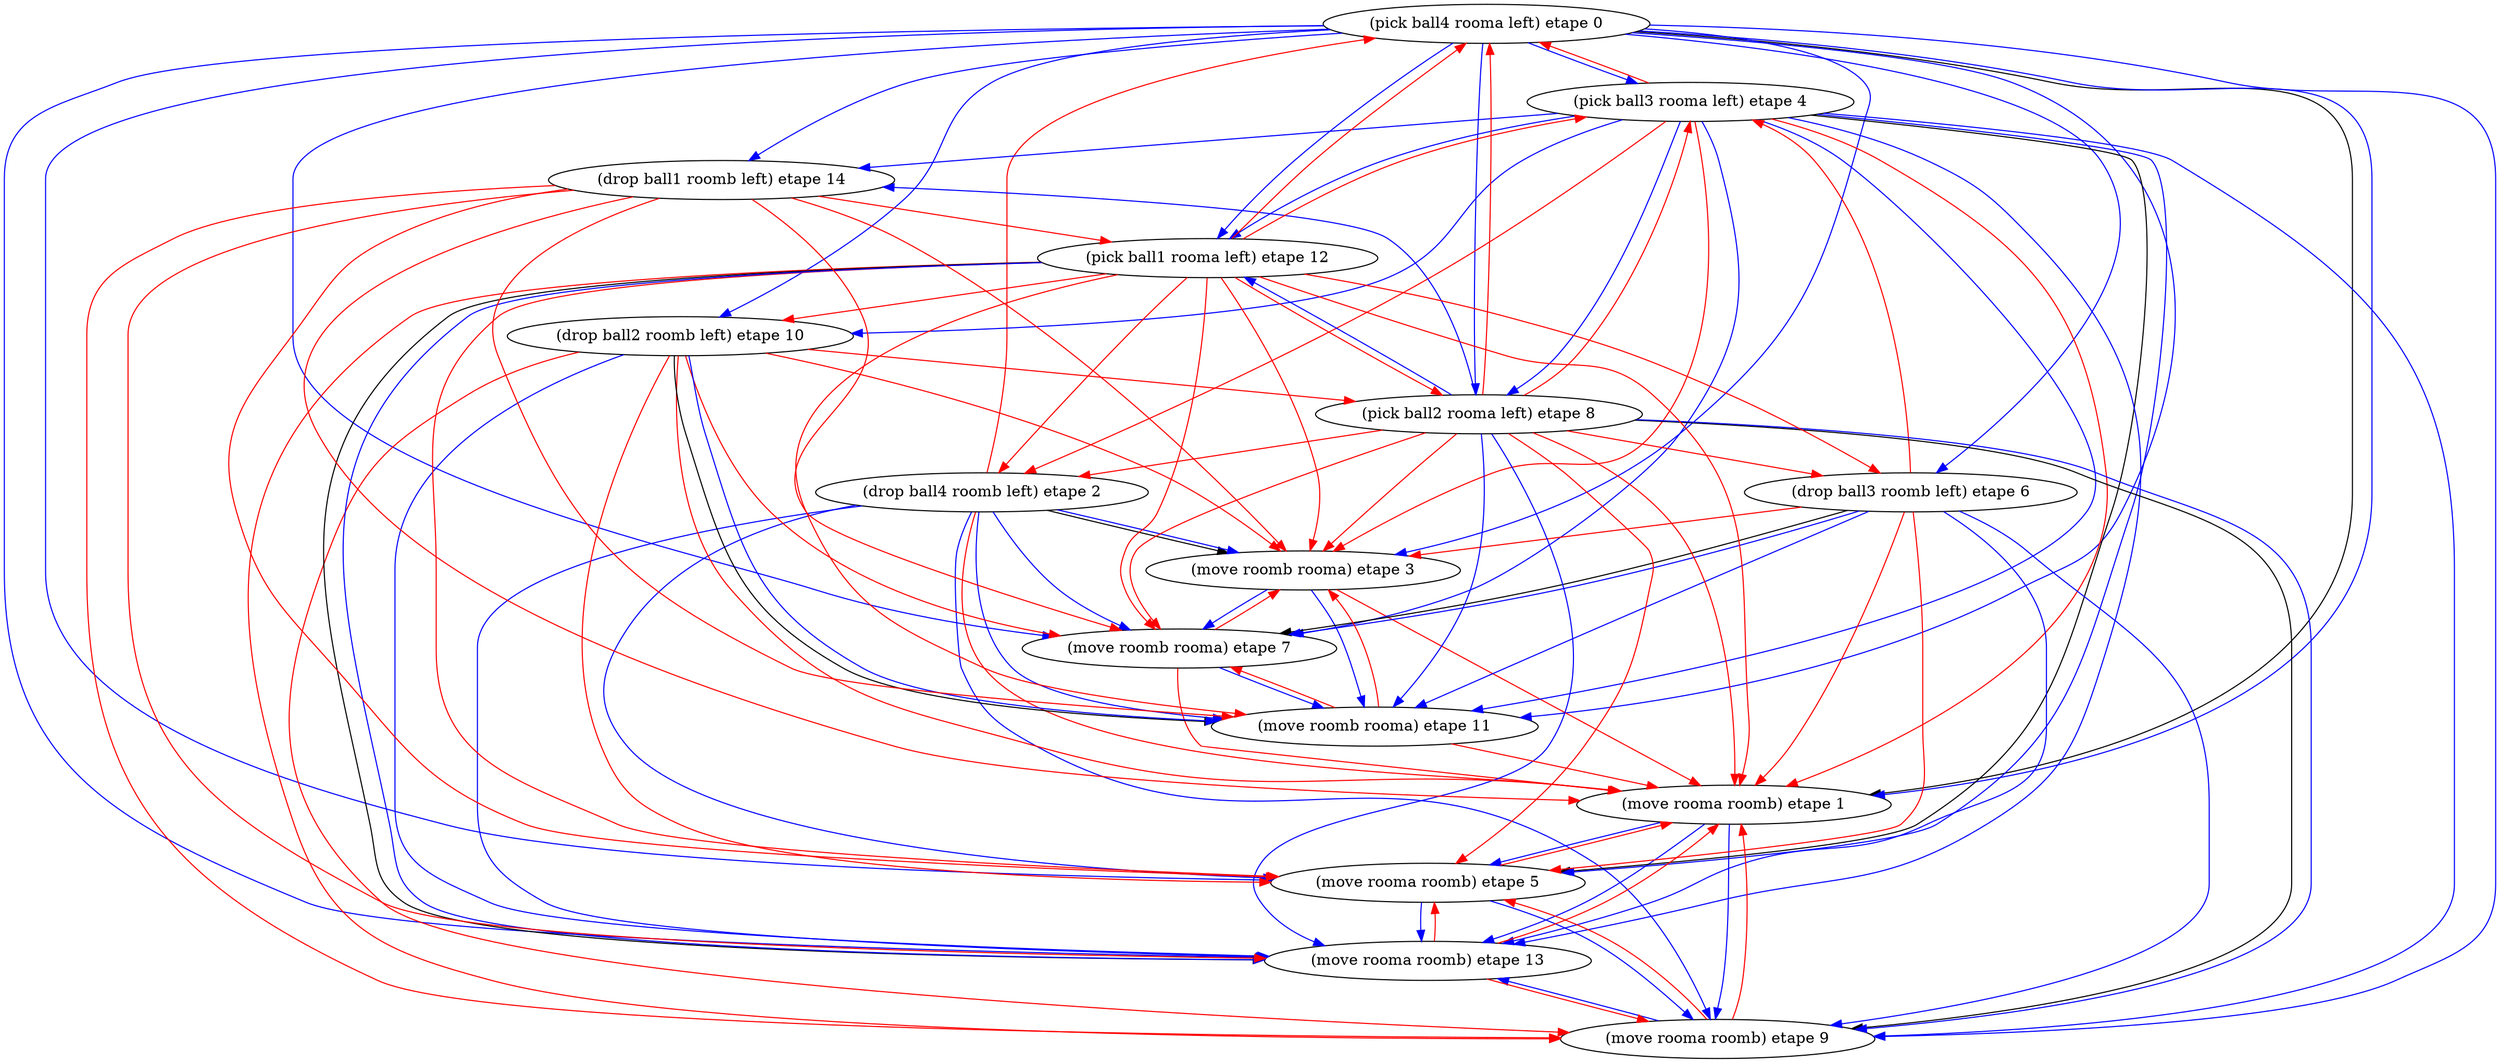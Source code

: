 digraph D { 
"(pick ball4 rooma left) etape 0" -> "(move rooma roomb) etape 1";
"(drop ball4 roomb left) etape 2" -> "(move roomb rooma) etape 3";
"(pick ball3 rooma left) etape 4" -> "(move rooma roomb) etape 5";
"(drop ball3 roomb left) etape 6" -> "(move roomb rooma) etape 7";
"(pick ball2 rooma left) etape 8" -> "(move rooma roomb) etape 9";
"(drop ball2 roomb left) etape 10" -> "(move roomb rooma) etape 11";
"(pick ball1 rooma left) etape 12" -> "(move rooma roomb) etape 13";
edge [color=red];
"(drop ball4 roomb left) etape 2" -> "(pick ball4 rooma left) etape 0";
edge [color=red];
"(pick ball3 rooma left) etape 4" -> "(pick ball4 rooma left) etape 0";
edge [color=red];
"(pick ball2 rooma left) etape 8" -> "(pick ball4 rooma left) etape 0";
edge [color=red];
"(pick ball1 rooma left) etape 12" -> "(pick ball4 rooma left) etape 0";
edge [color=blue];
"(pick ball4 rooma left) etape 0" -> "(move rooma roomb) etape 1";
edge [color=red];
"(drop ball4 roomb left) etape 2" -> "(move rooma roomb) etape 1";
edge [color=red];
"(move roomb rooma) etape 3" -> "(move rooma roomb) etape 1";
edge [color=red];
"(pick ball3 rooma left) etape 4" -> "(move rooma roomb) etape 1";
edge [color=red];
"(move rooma roomb) etape 5" -> "(move rooma roomb) etape 1";
edge [color=red];
"(drop ball3 roomb left) etape 6" -> "(move rooma roomb) etape 1";
edge [color=red];
"(move roomb rooma) etape 7" -> "(move rooma roomb) etape 1";
edge [color=red];
"(pick ball2 rooma left) etape 8" -> "(move rooma roomb) etape 1";
edge [color=red];
"(move rooma roomb) etape 9" -> "(move rooma roomb) etape 1";
edge [color=red];
"(drop ball2 roomb left) etape 10" -> "(move rooma roomb) etape 1";
edge [color=red];
"(move roomb rooma) etape 11" -> "(move rooma roomb) etape 1";
edge [color=red];
"(pick ball1 rooma left) etape 12" -> "(move rooma roomb) etape 1";
edge [color=red];
"(move rooma roomb) etape 13" -> "(move rooma roomb) etape 1";
edge [color=red];
"(drop ball1 roomb left) etape 14" -> "(move rooma roomb) etape 1";
edge [color=red];
"(pick ball3 rooma left) etape 4" -> "(drop ball4 roomb left) etape 2";
edge [color=red];
"(pick ball2 rooma left) etape 8" -> "(drop ball4 roomb left) etape 2";
edge [color=red];
"(pick ball1 rooma left) etape 12" -> "(drop ball4 roomb left) etape 2";
edge [color=blue];
"(pick ball4 rooma left) etape 0" -> "(move roomb rooma) etape 3";
edge [color=blue];
"(drop ball4 roomb left) etape 2" -> "(move roomb rooma) etape 3";
edge [color=red];
"(pick ball3 rooma left) etape 4" -> "(move roomb rooma) etape 3";
edge [color=red];
"(drop ball3 roomb left) etape 6" -> "(move roomb rooma) etape 3";
edge [color=red];
"(move roomb rooma) etape 7" -> "(move roomb rooma) etape 3";
edge [color=red];
"(pick ball2 rooma left) etape 8" -> "(move roomb rooma) etape 3";
edge [color=red];
"(drop ball2 roomb left) etape 10" -> "(move roomb rooma) etape 3";
edge [color=red];
"(move roomb rooma) etape 11" -> "(move roomb rooma) etape 3";
edge [color=red];
"(pick ball1 rooma left) etape 12" -> "(move roomb rooma) etape 3";
edge [color=red];
"(drop ball1 roomb left) etape 14" -> "(move roomb rooma) etape 3";
edge [color=blue];
"(pick ball4 rooma left) etape 0" -> "(pick ball3 rooma left) etape 4";
edge [color=red];
"(drop ball3 roomb left) etape 6" -> "(pick ball3 rooma left) etape 4";
edge [color=red];
"(pick ball2 rooma left) etape 8" -> "(pick ball3 rooma left) etape 4";
edge [color=red];
"(pick ball1 rooma left) etape 12" -> "(pick ball3 rooma left) etape 4";
edge [color=blue];
"(pick ball4 rooma left) etape 0" -> "(move rooma roomb) etape 5";
edge [color=blue];
"(move rooma roomb) etape 1" -> "(move rooma roomb) etape 5";
edge [color=blue];
"(drop ball4 roomb left) etape 2" -> "(move rooma roomb) etape 5";
edge [color=blue];
"(pick ball3 rooma left) etape 4" -> "(move rooma roomb) etape 5";
edge [color=red];
"(drop ball3 roomb left) etape 6" -> "(move rooma roomb) etape 5";
edge [color=red];
"(pick ball2 rooma left) etape 8" -> "(move rooma roomb) etape 5";
edge [color=red];
"(move rooma roomb) etape 9" -> "(move rooma roomb) etape 5";
edge [color=red];
"(drop ball2 roomb left) etape 10" -> "(move rooma roomb) etape 5";
edge [color=red];
"(pick ball1 rooma left) etape 12" -> "(move rooma roomb) etape 5";
edge [color=red];
"(move rooma roomb) etape 13" -> "(move rooma roomb) etape 5";
edge [color=red];
"(drop ball1 roomb left) etape 14" -> "(move rooma roomb) etape 5";
edge [color=blue];
"(pick ball4 rooma left) etape 0" -> "(drop ball3 roomb left) etape 6";
edge [color=red];
"(pick ball2 rooma left) etape 8" -> "(drop ball3 roomb left) etape 6";
edge [color=red];
"(pick ball1 rooma left) etape 12" -> "(drop ball3 roomb left) etape 6";
edge [color=blue];
"(pick ball4 rooma left) etape 0" -> "(move roomb rooma) etape 7";
edge [color=blue];
"(drop ball4 roomb left) etape 2" -> "(move roomb rooma) etape 7";
edge [color=blue];
"(move roomb rooma) etape 3" -> "(move roomb rooma) etape 7";
edge [color=blue];
"(pick ball3 rooma left) etape 4" -> "(move roomb rooma) etape 7";
edge [color=blue];
"(drop ball3 roomb left) etape 6" -> "(move roomb rooma) etape 7";
edge [color=red];
"(pick ball2 rooma left) etape 8" -> "(move roomb rooma) etape 7";
edge [color=red];
"(drop ball2 roomb left) etape 10" -> "(move roomb rooma) etape 7";
edge [color=red];
"(move roomb rooma) etape 11" -> "(move roomb rooma) etape 7";
edge [color=red];
"(pick ball1 rooma left) etape 12" -> "(move roomb rooma) etape 7";
edge [color=red];
"(drop ball1 roomb left) etape 14" -> "(move roomb rooma) etape 7";
edge [color=blue];
"(pick ball4 rooma left) etape 0" -> "(pick ball2 rooma left) etape 8";
edge [color=blue];
"(pick ball3 rooma left) etape 4" -> "(pick ball2 rooma left) etape 8";
edge [color=red];
"(drop ball2 roomb left) etape 10" -> "(pick ball2 rooma left) etape 8";
edge [color=red];
"(pick ball1 rooma left) etape 12" -> "(pick ball2 rooma left) etape 8";
edge [color=blue];
"(pick ball4 rooma left) etape 0" -> "(move rooma roomb) etape 9";
edge [color=blue];
"(move rooma roomb) etape 1" -> "(move rooma roomb) etape 9";
edge [color=blue];
"(drop ball4 roomb left) etape 2" -> "(move rooma roomb) etape 9";
edge [color=blue];
"(pick ball3 rooma left) etape 4" -> "(move rooma roomb) etape 9";
edge [color=blue];
"(move rooma roomb) etape 5" -> "(move rooma roomb) etape 9";
edge [color=blue];
"(drop ball3 roomb left) etape 6" -> "(move rooma roomb) etape 9";
edge [color=blue];
"(pick ball2 rooma left) etape 8" -> "(move rooma roomb) etape 9";
edge [color=red];
"(drop ball2 roomb left) etape 10" -> "(move rooma roomb) etape 9";
edge [color=red];
"(pick ball1 rooma left) etape 12" -> "(move rooma roomb) etape 9";
edge [color=red];
"(move rooma roomb) etape 13" -> "(move rooma roomb) etape 9";
edge [color=red];
"(drop ball1 roomb left) etape 14" -> "(move rooma roomb) etape 9";
edge [color=blue];
"(pick ball4 rooma left) etape 0" -> "(drop ball2 roomb left) etape 10";
edge [color=blue];
"(pick ball3 rooma left) etape 4" -> "(drop ball2 roomb left) etape 10";
edge [color=red];
"(pick ball1 rooma left) etape 12" -> "(drop ball2 roomb left) etape 10";
edge [color=blue];
"(pick ball4 rooma left) etape 0" -> "(move roomb rooma) etape 11";
edge [color=blue];
"(drop ball4 roomb left) etape 2" -> "(move roomb rooma) etape 11";
edge [color=blue];
"(move roomb rooma) etape 3" -> "(move roomb rooma) etape 11";
edge [color=blue];
"(pick ball3 rooma left) etape 4" -> "(move roomb rooma) etape 11";
edge [color=blue];
"(drop ball3 roomb left) etape 6" -> "(move roomb rooma) etape 11";
edge [color=blue];
"(move roomb rooma) etape 7" -> "(move roomb rooma) etape 11";
edge [color=blue];
"(pick ball2 rooma left) etape 8" -> "(move roomb rooma) etape 11";
edge [color=blue];
"(drop ball2 roomb left) etape 10" -> "(move roomb rooma) etape 11";
edge [color=red];
"(pick ball1 rooma left) etape 12" -> "(move roomb rooma) etape 11";
edge [color=red];
"(drop ball1 roomb left) etape 14" -> "(move roomb rooma) etape 11";
edge [color=blue];
"(pick ball4 rooma left) etape 0" -> "(pick ball1 rooma left) etape 12";
edge [color=blue];
"(pick ball3 rooma left) etape 4" -> "(pick ball1 rooma left) etape 12";
edge [color=blue];
"(pick ball2 rooma left) etape 8" -> "(pick ball1 rooma left) etape 12";
edge [color=red];
"(drop ball1 roomb left) etape 14" -> "(pick ball1 rooma left) etape 12";
edge [color=blue];
"(pick ball4 rooma left) etape 0" -> "(move rooma roomb) etape 13";
edge [color=blue];
"(move rooma roomb) etape 1" -> "(move rooma roomb) etape 13";
edge [color=blue];
"(drop ball4 roomb left) etape 2" -> "(move rooma roomb) etape 13";
edge [color=blue];
"(pick ball3 rooma left) etape 4" -> "(move rooma roomb) etape 13";
edge [color=blue];
"(move rooma roomb) etape 5" -> "(move rooma roomb) etape 13";
edge [color=blue];
"(drop ball3 roomb left) etape 6" -> "(move rooma roomb) etape 13";
edge [color=blue];
"(pick ball2 rooma left) etape 8" -> "(move rooma roomb) etape 13";
edge [color=blue];
"(move rooma roomb) etape 9" -> "(move rooma roomb) etape 13";
edge [color=blue];
"(drop ball2 roomb left) etape 10" -> "(move rooma roomb) etape 13";
edge [color=blue];
"(pick ball1 rooma left) etape 12" -> "(move rooma roomb) etape 13";
edge [color=red];
"(drop ball1 roomb left) etape 14" -> "(move rooma roomb) etape 13";
edge [color=blue];
"(pick ball4 rooma left) etape 0" -> "(drop ball1 roomb left) etape 14";
edge [color=blue];
"(pick ball3 rooma left) etape 4" -> "(drop ball1 roomb left) etape 14";
edge [color=blue];
"(pick ball2 rooma left) etape 8" -> "(drop ball1 roomb left) etape 14";
edge [color=red];
} 